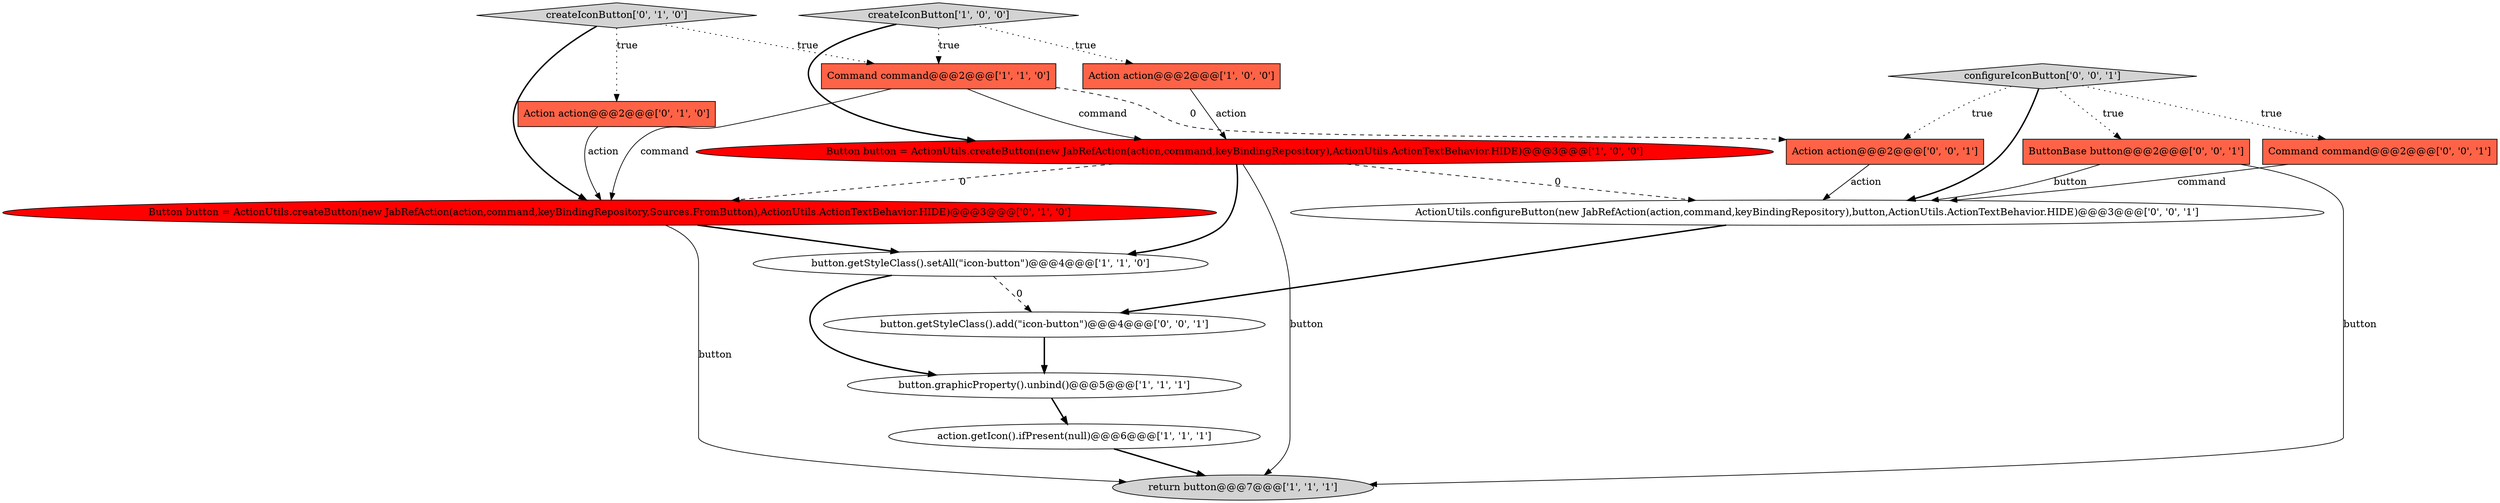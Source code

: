 digraph {
4 [style = filled, label = "Action action@@@2@@@['1', '0', '0']", fillcolor = tomato, shape = box image = "AAA0AAABBB1BBB"];
8 [style = filled, label = "Button button = ActionUtils.createButton(new JabRefAction(action,command,keyBindingRepository,Sources.FromButton),ActionUtils.ActionTextBehavior.HIDE)@@@3@@@['0', '1', '0']", fillcolor = red, shape = ellipse image = "AAA1AAABBB2BBB"];
2 [style = filled, label = "button.graphicProperty().unbind()@@@5@@@['1', '1', '1']", fillcolor = white, shape = ellipse image = "AAA0AAABBB1BBB"];
10 [style = filled, label = "createIconButton['0', '1', '0']", fillcolor = lightgray, shape = diamond image = "AAA0AAABBB2BBB"];
11 [style = filled, label = "Command command@@@2@@@['0', '0', '1']", fillcolor = tomato, shape = box image = "AAA0AAABBB3BBB"];
5 [style = filled, label = "button.getStyleClass().setAll(\"icon-button\")@@@4@@@['1', '1', '0']", fillcolor = white, shape = ellipse image = "AAA0AAABBB1BBB"];
16 [style = filled, label = "button.getStyleClass().add(\"icon-button\")@@@4@@@['0', '0', '1']", fillcolor = white, shape = ellipse image = "AAA0AAABBB3BBB"];
6 [style = filled, label = "Command command@@@2@@@['1', '1', '0']", fillcolor = tomato, shape = box image = "AAA0AAABBB1BBB"];
0 [style = filled, label = "Button button = ActionUtils.createButton(new JabRefAction(action,command,keyBindingRepository),ActionUtils.ActionTextBehavior.HIDE)@@@3@@@['1', '0', '0']", fillcolor = red, shape = ellipse image = "AAA1AAABBB1BBB"];
14 [style = filled, label = "ActionUtils.configureButton(new JabRefAction(action,command,keyBindingRepository),button,ActionUtils.ActionTextBehavior.HIDE)@@@3@@@['0', '0', '1']", fillcolor = white, shape = ellipse image = "AAA0AAABBB3BBB"];
15 [style = filled, label = "Action action@@@2@@@['0', '0', '1']", fillcolor = tomato, shape = box image = "AAA0AAABBB3BBB"];
9 [style = filled, label = "Action action@@@2@@@['0', '1', '0']", fillcolor = tomato, shape = box image = "AAA0AAABBB2BBB"];
3 [style = filled, label = "action.getIcon().ifPresent(null)@@@6@@@['1', '1', '1']", fillcolor = white, shape = ellipse image = "AAA0AAABBB1BBB"];
1 [style = filled, label = "return button@@@7@@@['1', '1', '1']", fillcolor = lightgray, shape = ellipse image = "AAA0AAABBB1BBB"];
13 [style = filled, label = "ButtonBase button@@@2@@@['0', '0', '1']", fillcolor = tomato, shape = box image = "AAA0AAABBB3BBB"];
7 [style = filled, label = "createIconButton['1', '0', '0']", fillcolor = lightgray, shape = diamond image = "AAA0AAABBB1BBB"];
12 [style = filled, label = "configureIconButton['0', '0', '1']", fillcolor = lightgray, shape = diamond image = "AAA0AAABBB3BBB"];
4->0 [style = solid, label="action"];
14->16 [style = bold, label=""];
7->6 [style = dotted, label="true"];
10->6 [style = dotted, label="true"];
3->1 [style = bold, label=""];
11->14 [style = solid, label="command"];
6->0 [style = solid, label="command"];
2->3 [style = bold, label=""];
12->15 [style = dotted, label="true"];
15->14 [style = solid, label="action"];
7->0 [style = bold, label=""];
16->2 [style = bold, label=""];
10->9 [style = dotted, label="true"];
9->8 [style = solid, label="action"];
12->11 [style = dotted, label="true"];
5->16 [style = dashed, label="0"];
0->14 [style = dashed, label="0"];
5->2 [style = bold, label=""];
12->13 [style = dotted, label="true"];
8->5 [style = bold, label=""];
0->1 [style = solid, label="button"];
8->1 [style = solid, label="button"];
10->8 [style = bold, label=""];
6->15 [style = dashed, label="0"];
13->14 [style = solid, label="button"];
13->1 [style = solid, label="button"];
7->4 [style = dotted, label="true"];
12->14 [style = bold, label=""];
0->8 [style = dashed, label="0"];
6->8 [style = solid, label="command"];
0->5 [style = bold, label=""];
}
